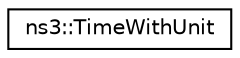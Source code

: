digraph "Graphical Class Hierarchy"
{
 // LATEX_PDF_SIZE
  edge [fontname="Helvetica",fontsize="10",labelfontname="Helvetica",labelfontsize="10"];
  node [fontname="Helvetica",fontsize="10",shape=record];
  rankdir="LR";
  Node0 [label="ns3::TimeWithUnit",height=0.2,width=0.4,color="black", fillcolor="white", style="filled",URL="$classns3_1_1_time_with_unit.html",tooltip="A Time with attached unit, to facilitate output in that unit."];
}
